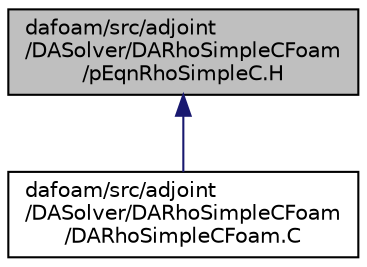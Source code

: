 digraph "dafoam/src/adjoint/DASolver/DARhoSimpleCFoam/pEqnRhoSimpleC.H"
{
  bgcolor="transparent";
  edge [fontname="Helvetica",fontsize="10",labelfontname="Helvetica",labelfontsize="10"];
  node [fontname="Helvetica",fontsize="10",shape=record];
  Node2 [label="dafoam/src/adjoint\l/DASolver/DARhoSimpleCFoam\l/pEqnRhoSimpleC.H",height=0.2,width=0.4,color="black", fillcolor="grey75", style="filled", fontcolor="black"];
  Node2 -> Node3 [dir="back",color="midnightblue",fontsize="10",style="solid",fontname="Helvetica"];
  Node3 [label="dafoam/src/adjoint\l/DASolver/DARhoSimpleCFoam\l/DARhoSimpleCFoam.C",height=0.2,width=0.4,color="black",URL="$DARhoSimpleCFoam_8C.html"];
}

